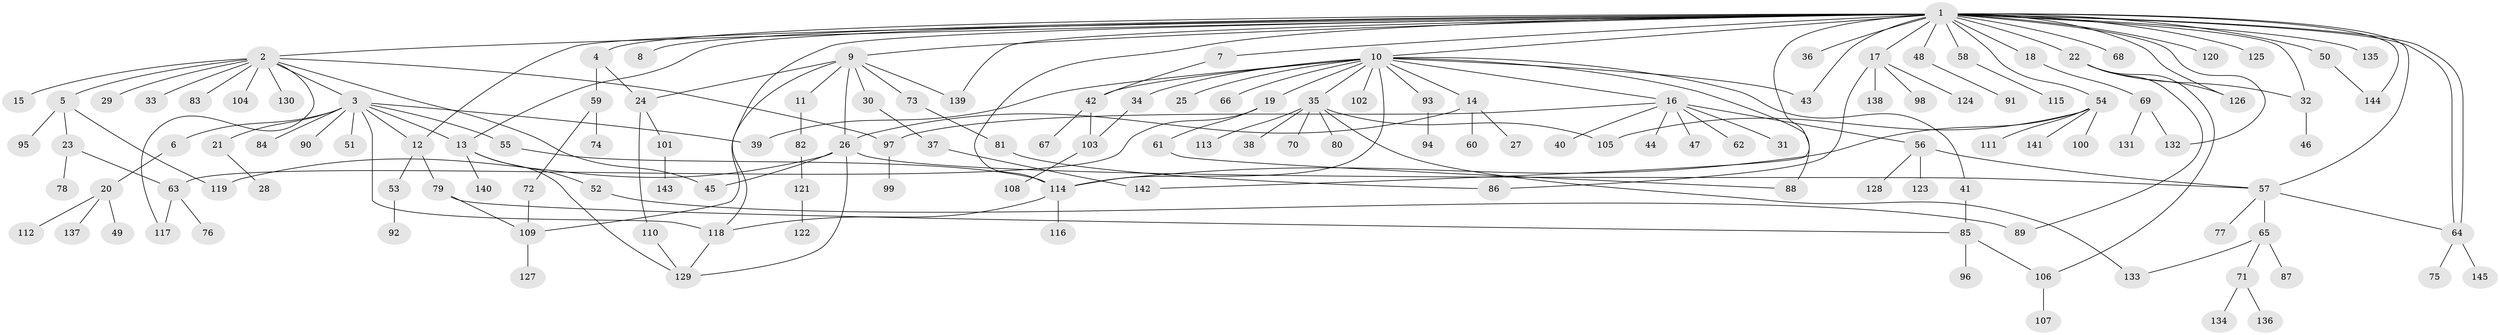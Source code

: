 // Generated by graph-tools (version 1.1) at 2025/01/03/09/25 03:01:41]
// undirected, 145 vertices, 184 edges
graph export_dot {
graph [start="1"]
  node [color=gray90,style=filled];
  1;
  2;
  3;
  4;
  5;
  6;
  7;
  8;
  9;
  10;
  11;
  12;
  13;
  14;
  15;
  16;
  17;
  18;
  19;
  20;
  21;
  22;
  23;
  24;
  25;
  26;
  27;
  28;
  29;
  30;
  31;
  32;
  33;
  34;
  35;
  36;
  37;
  38;
  39;
  40;
  41;
  42;
  43;
  44;
  45;
  46;
  47;
  48;
  49;
  50;
  51;
  52;
  53;
  54;
  55;
  56;
  57;
  58;
  59;
  60;
  61;
  62;
  63;
  64;
  65;
  66;
  67;
  68;
  69;
  70;
  71;
  72;
  73;
  74;
  75;
  76;
  77;
  78;
  79;
  80;
  81;
  82;
  83;
  84;
  85;
  86;
  87;
  88;
  89;
  90;
  91;
  92;
  93;
  94;
  95;
  96;
  97;
  98;
  99;
  100;
  101;
  102;
  103;
  104;
  105;
  106;
  107;
  108;
  109;
  110;
  111;
  112;
  113;
  114;
  115;
  116;
  117;
  118;
  119;
  120;
  121;
  122;
  123;
  124;
  125;
  126;
  127;
  128;
  129;
  130;
  131;
  132;
  133;
  134;
  135;
  136;
  137;
  138;
  139;
  140;
  141;
  142;
  143;
  144;
  145;
  1 -- 2;
  1 -- 4;
  1 -- 7;
  1 -- 8;
  1 -- 9;
  1 -- 10;
  1 -- 12;
  1 -- 13;
  1 -- 17;
  1 -- 18;
  1 -- 22;
  1 -- 32;
  1 -- 36;
  1 -- 43;
  1 -- 48;
  1 -- 50;
  1 -- 54;
  1 -- 57;
  1 -- 58;
  1 -- 64;
  1 -- 64;
  1 -- 68;
  1 -- 114;
  1 -- 118;
  1 -- 120;
  1 -- 125;
  1 -- 126;
  1 -- 132;
  1 -- 135;
  1 -- 139;
  1 -- 142;
  1 -- 144;
  2 -- 3;
  2 -- 5;
  2 -- 15;
  2 -- 29;
  2 -- 33;
  2 -- 45;
  2 -- 83;
  2 -- 97;
  2 -- 104;
  2 -- 117;
  2 -- 130;
  3 -- 6;
  3 -- 12;
  3 -- 13;
  3 -- 21;
  3 -- 39;
  3 -- 51;
  3 -- 55;
  3 -- 84;
  3 -- 90;
  3 -- 118;
  4 -- 24;
  4 -- 59;
  5 -- 23;
  5 -- 95;
  5 -- 119;
  6 -- 20;
  7 -- 42;
  9 -- 11;
  9 -- 24;
  9 -- 26;
  9 -- 30;
  9 -- 73;
  9 -- 109;
  9 -- 139;
  10 -- 14;
  10 -- 16;
  10 -- 19;
  10 -- 25;
  10 -- 34;
  10 -- 35;
  10 -- 39;
  10 -- 41;
  10 -- 42;
  10 -- 43;
  10 -- 66;
  10 -- 88;
  10 -- 93;
  10 -- 102;
  10 -- 114;
  11 -- 82;
  12 -- 53;
  12 -- 79;
  13 -- 52;
  13 -- 129;
  13 -- 140;
  14 -- 26;
  14 -- 27;
  14 -- 60;
  16 -- 31;
  16 -- 40;
  16 -- 44;
  16 -- 47;
  16 -- 56;
  16 -- 62;
  16 -- 97;
  17 -- 86;
  17 -- 98;
  17 -- 124;
  17 -- 138;
  18 -- 69;
  19 -- 61;
  19 -- 63;
  20 -- 49;
  20 -- 112;
  20 -- 137;
  21 -- 28;
  22 -- 32;
  22 -- 89;
  22 -- 106;
  22 -- 126;
  23 -- 63;
  23 -- 78;
  24 -- 101;
  24 -- 110;
  26 -- 45;
  26 -- 57;
  26 -- 119;
  26 -- 129;
  30 -- 37;
  32 -- 46;
  34 -- 103;
  35 -- 38;
  35 -- 70;
  35 -- 80;
  35 -- 105;
  35 -- 113;
  35 -- 133;
  37 -- 142;
  41 -- 85;
  42 -- 67;
  42 -- 103;
  48 -- 91;
  50 -- 144;
  52 -- 89;
  53 -- 92;
  54 -- 100;
  54 -- 105;
  54 -- 111;
  54 -- 114;
  54 -- 141;
  55 -- 114;
  56 -- 57;
  56 -- 123;
  56 -- 128;
  57 -- 64;
  57 -- 65;
  57 -- 77;
  58 -- 115;
  59 -- 72;
  59 -- 74;
  61 -- 88;
  63 -- 76;
  63 -- 117;
  64 -- 75;
  64 -- 145;
  65 -- 71;
  65 -- 87;
  65 -- 133;
  69 -- 131;
  69 -- 132;
  71 -- 134;
  71 -- 136;
  72 -- 109;
  73 -- 81;
  79 -- 85;
  79 -- 109;
  81 -- 86;
  82 -- 121;
  85 -- 96;
  85 -- 106;
  93 -- 94;
  97 -- 99;
  101 -- 143;
  103 -- 108;
  106 -- 107;
  109 -- 127;
  110 -- 129;
  114 -- 116;
  114 -- 118;
  118 -- 129;
  121 -- 122;
}
